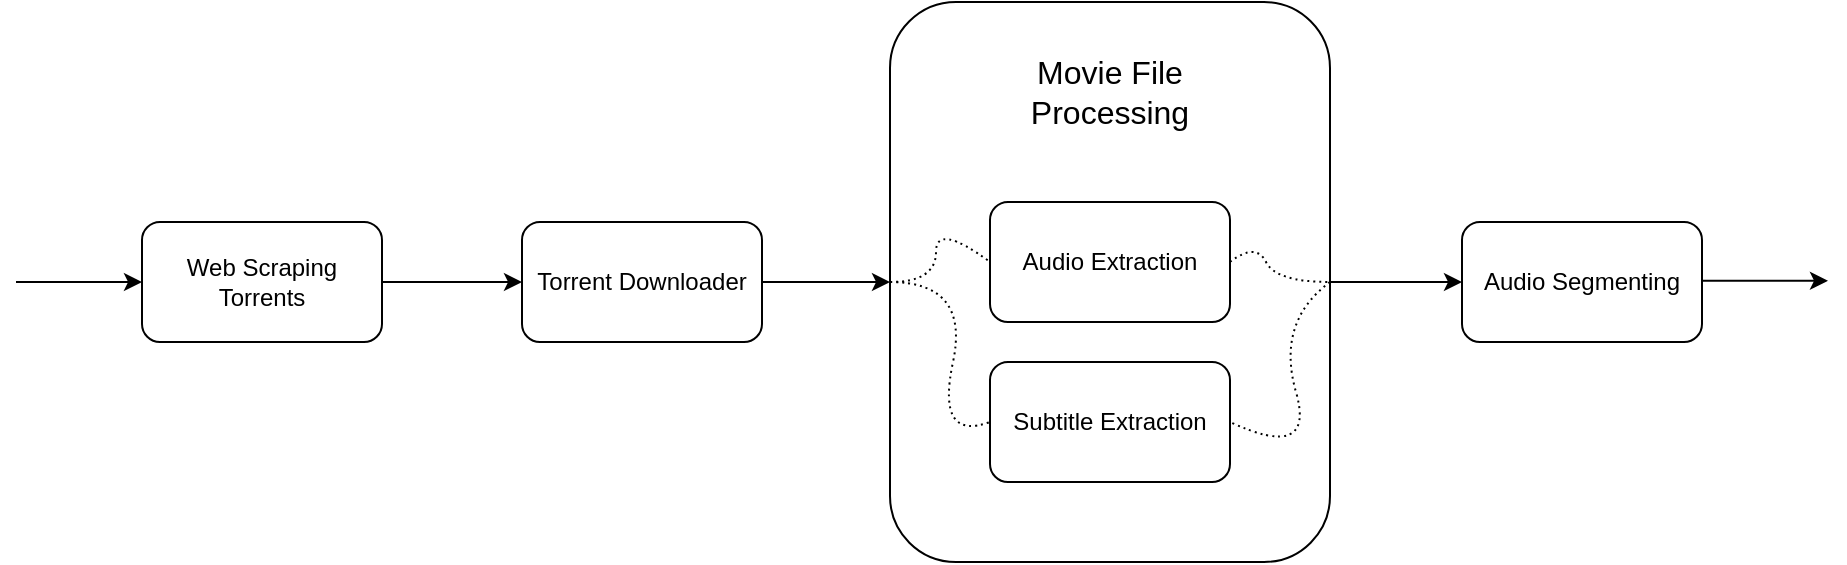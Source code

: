 <mxfile version="26.2.14">
  <diagram name="Page-1" id="0xsrVitDZ_Rx339aQKl2">
    <mxGraphModel dx="2564" dy="1100" grid="1" gridSize="10" guides="1" tooltips="1" connect="1" arrows="1" fold="1" page="1" pageScale="1" pageWidth="827" pageHeight="1169" math="0" shadow="0">
      <root>
        <mxCell id="0" />
        <mxCell id="1" parent="0" />
        <mxCell id="2zLwSKbQhYF5bp15ZWJ5-9" style="edgeStyle=orthogonalEdgeStyle;rounded=0;orthogonalLoop=1;jettySize=auto;html=1;entryX=0;entryY=0.5;entryDx=0;entryDy=0;" edge="1" parent="1" source="2zLwSKbQhYF5bp15ZWJ5-1" target="2zLwSKbQhYF5bp15ZWJ5-3">
          <mxGeometry relative="1" as="geometry" />
        </mxCell>
        <mxCell id="2zLwSKbQhYF5bp15ZWJ5-1" value="Web Scraping Torrents" style="rounded=1;whiteSpace=wrap;html=1;fillColor=none;" vertex="1" parent="1">
          <mxGeometry x="23" y="290" width="120" height="60" as="geometry" />
        </mxCell>
        <mxCell id="2zLwSKbQhYF5bp15ZWJ5-10" style="edgeStyle=orthogonalEdgeStyle;rounded=0;orthogonalLoop=1;jettySize=auto;html=1;entryX=0;entryY=0.5;entryDx=0;entryDy=0;" edge="1" parent="1" source="2zLwSKbQhYF5bp15ZWJ5-3" target="2zLwSKbQhYF5bp15ZWJ5-6">
          <mxGeometry relative="1" as="geometry" />
        </mxCell>
        <mxCell id="2zLwSKbQhYF5bp15ZWJ5-3" value="Torrent Downloader" style="rounded=1;whiteSpace=wrap;html=1;fillColor=none;" vertex="1" parent="1">
          <mxGeometry x="213" y="290" width="120" height="60" as="geometry" />
        </mxCell>
        <mxCell id="2zLwSKbQhYF5bp15ZWJ5-12" style="edgeStyle=orthogonalEdgeStyle;rounded=0;orthogonalLoop=1;jettySize=auto;html=1;entryX=0;entryY=0.5;entryDx=0;entryDy=0;" edge="1" parent="1" source="2zLwSKbQhYF5bp15ZWJ5-6" target="2zLwSKbQhYF5bp15ZWJ5-8">
          <mxGeometry relative="1" as="geometry" />
        </mxCell>
        <mxCell id="2zLwSKbQhYF5bp15ZWJ5-6" value="" style="rounded=1;whiteSpace=wrap;html=1;fillColor=none;" vertex="1" parent="1">
          <mxGeometry x="397" y="180" width="220" height="280" as="geometry" />
        </mxCell>
        <mxCell id="2zLwSKbQhYF5bp15ZWJ5-4" value="&lt;div&gt;Audio Extraction&lt;/div&gt;" style="rounded=1;whiteSpace=wrap;html=1;fillColor=none;" vertex="1" parent="1">
          <mxGeometry x="447" y="280" width="120" height="60" as="geometry" />
        </mxCell>
        <mxCell id="2zLwSKbQhYF5bp15ZWJ5-5" value="Subtitle Extraction" style="rounded=1;whiteSpace=wrap;html=1;fillColor=none;" vertex="1" parent="1">
          <mxGeometry x="447" y="360" width="120" height="60" as="geometry" />
        </mxCell>
        <mxCell id="2zLwSKbQhYF5bp15ZWJ5-7" value="&lt;div&gt;&lt;font style=&quot;font-size: 16px;&quot;&gt;Movie File Processing&lt;/font&gt;&lt;/div&gt;" style="text;html=1;align=center;verticalAlign=middle;whiteSpace=wrap;rounded=0;" vertex="1" parent="1">
          <mxGeometry x="477" y="210" width="60" height="30" as="geometry" />
        </mxCell>
        <mxCell id="2zLwSKbQhYF5bp15ZWJ5-8" value="Audio Segmenting" style="rounded=1;whiteSpace=wrap;html=1;fillColor=none;" vertex="1" parent="1">
          <mxGeometry x="683" y="290" width="120" height="60" as="geometry" />
        </mxCell>
        <mxCell id="2zLwSKbQhYF5bp15ZWJ5-19" value="" style="curved=1;endArrow=none;html=1;rounded=0;exitX=0;exitY=0.5;exitDx=0;exitDy=0;entryX=0;entryY=0.5;entryDx=0;entryDy=0;dashed=1;dashPattern=1 2;startFill=0;" edge="1" parent="1" source="2zLwSKbQhYF5bp15ZWJ5-6" target="2zLwSKbQhYF5bp15ZWJ5-4">
          <mxGeometry width="50" height="50" relative="1" as="geometry">
            <mxPoint x="410" y="320" as="sourcePoint" />
            <mxPoint x="460" y="270" as="targetPoint" />
            <Array as="points">
              <mxPoint x="420" y="320" />
              <mxPoint x="420" y="290" />
            </Array>
          </mxGeometry>
        </mxCell>
        <mxCell id="2zLwSKbQhYF5bp15ZWJ5-22" value="" style="curved=1;endArrow=none;html=1;rounded=0;exitX=0;exitY=0.5;exitDx=0;exitDy=0;entryX=0;entryY=0.5;entryDx=0;entryDy=0;dashed=1;dashPattern=1 2;startFill=0;" edge="1" parent="1" source="2zLwSKbQhYF5bp15ZWJ5-6" target="2zLwSKbQhYF5bp15ZWJ5-5">
          <mxGeometry width="50" height="50" relative="1" as="geometry">
            <mxPoint x="414" y="350" as="sourcePoint" />
            <mxPoint x="464" y="340" as="targetPoint" />
            <Array as="points">
              <mxPoint x="437" y="320" />
              <mxPoint x="420" y="400" />
            </Array>
          </mxGeometry>
        </mxCell>
        <mxCell id="2zLwSKbQhYF5bp15ZWJ5-23" value="" style="curved=1;endArrow=none;html=1;rounded=0;exitX=1;exitY=0.5;exitDx=0;exitDy=0;entryX=1;entryY=0.5;entryDx=0;entryDy=0;dashed=1;dashPattern=1 2;startFill=0;" edge="1" parent="1" source="2zLwSKbQhYF5bp15ZWJ5-4" target="2zLwSKbQhYF5bp15ZWJ5-6">
          <mxGeometry width="50" height="50" relative="1" as="geometry">
            <mxPoint x="567" y="320" as="sourcePoint" />
            <mxPoint x="617" y="310" as="targetPoint" />
            <Array as="points">
              <mxPoint x="580" y="300" />
              <mxPoint x="590" y="320" />
            </Array>
          </mxGeometry>
        </mxCell>
        <mxCell id="2zLwSKbQhYF5bp15ZWJ5-25" value="" style="curved=1;endArrow=none;html=1;rounded=0;exitX=1;exitY=0.5;exitDx=0;exitDy=0;entryX=1;entryY=0.5;entryDx=0;entryDy=0;dashed=1;dashPattern=1 2;startFill=0;" edge="1" parent="1" source="2zLwSKbQhYF5bp15ZWJ5-6" target="2zLwSKbQhYF5bp15ZWJ5-5">
          <mxGeometry width="50" height="50" relative="1" as="geometry">
            <mxPoint x="567" y="340" as="sourcePoint" />
            <mxPoint x="617" y="410" as="targetPoint" />
            <Array as="points">
              <mxPoint x="590" y="340" />
              <mxPoint x="610" y="410" />
            </Array>
          </mxGeometry>
        </mxCell>
        <mxCell id="2zLwSKbQhYF5bp15ZWJ5-26" value="" style="endArrow=classic;html=1;rounded=0;entryX=0;entryY=0.5;entryDx=0;entryDy=0;" edge="1" parent="1" target="2zLwSKbQhYF5bp15ZWJ5-1">
          <mxGeometry width="50" height="50" relative="1" as="geometry">
            <mxPoint x="-40" y="320" as="sourcePoint" />
            <mxPoint x="-20" y="300" as="targetPoint" />
          </mxGeometry>
        </mxCell>
        <mxCell id="2zLwSKbQhYF5bp15ZWJ5-27" value="" style="endArrow=classic;html=1;rounded=0;entryX=0;entryY=0.5;entryDx=0;entryDy=0;" edge="1" parent="1">
          <mxGeometry width="50" height="50" relative="1" as="geometry">
            <mxPoint x="803" y="319.41" as="sourcePoint" />
            <mxPoint x="866" y="319.41" as="targetPoint" />
          </mxGeometry>
        </mxCell>
      </root>
    </mxGraphModel>
  </diagram>
</mxfile>
